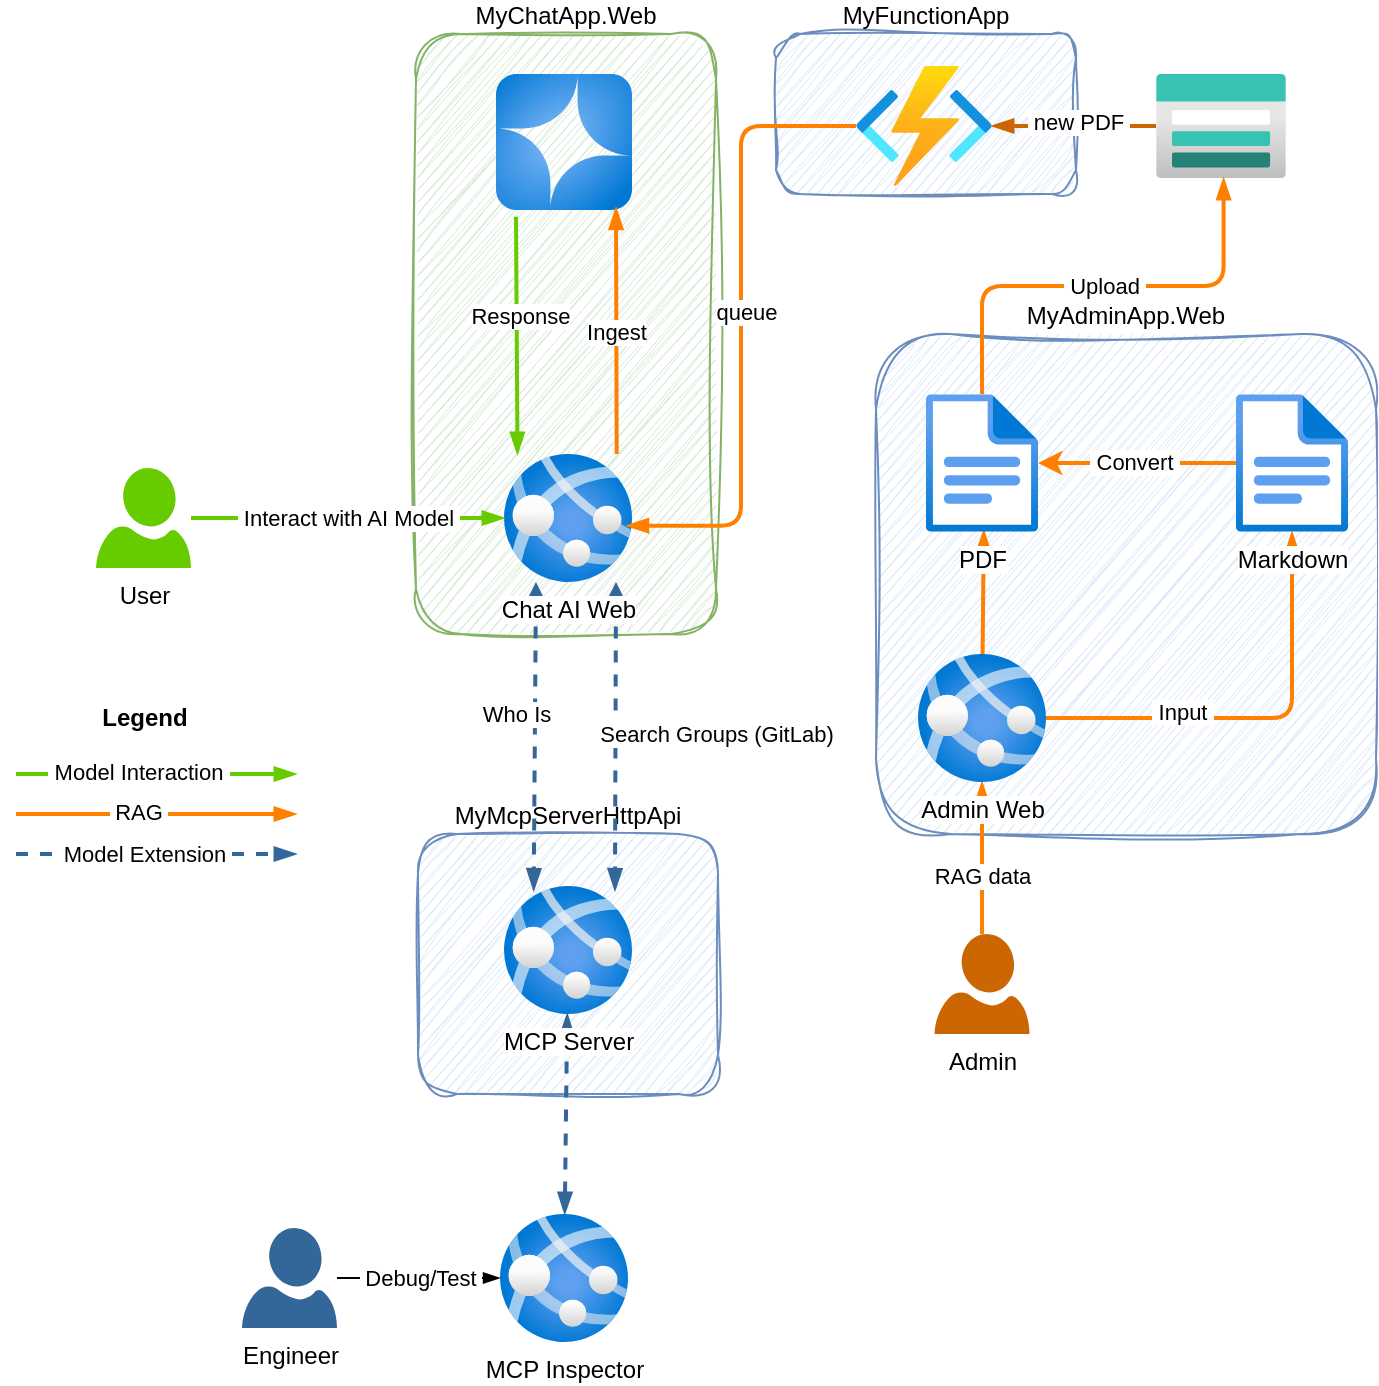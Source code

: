 <mxfile>
    <diagram id="BE8zAv00XU0xNEcX1kVY" name="hld">
        <mxGraphModel dx="1461" dy="1101" grid="0" gridSize="10" guides="1" tooltips="1" connect="1" arrows="1" fold="1" page="0" pageScale="1" pageWidth="850" pageHeight="1100" background="#ffffff" math="0" shadow="0">
            <root>
                <mxCell id="0"/>
                <mxCell id="1" parent="0"/>
                <mxCell id="48" value="MyFunctionApp" style="whiteSpace=wrap;html=1;verticalAlign=bottom;labelPosition=center;verticalLabelPosition=top;align=center;labelBackgroundColor=none;labelBorderColor=none;textShadow=0;strokeColor=#6c8ebf;rounded=1;glass=0;sketch=1;curveFitting=1;jiggle=2;fillColor=#dae8fc;" vertex="1" parent="1">
                    <mxGeometry x="220" y="10" width="150" height="80" as="geometry"/>
                </mxCell>
                <mxCell id="47" value="MyMcpServerHttpApi" style="whiteSpace=wrap;html=1;verticalAlign=bottom;labelPosition=center;verticalLabelPosition=top;align=center;labelBackgroundColor=none;labelBorderColor=none;textShadow=0;strokeColor=#6c8ebf;rounded=1;glass=0;sketch=1;curveFitting=1;jiggle=2;fillColor=#dae8fc;" vertex="1" parent="1">
                    <mxGeometry x="41" y="410" width="150" height="130" as="geometry"/>
                </mxCell>
                <mxCell id="46" value="MyChatApp.Web" style="whiteSpace=wrap;html=1;verticalAlign=bottom;labelPosition=center;verticalLabelPosition=top;align=center;labelBackgroundColor=none;labelBorderColor=none;textShadow=0;strokeColor=#82b366;rounded=1;glass=0;sketch=1;curveFitting=1;jiggle=2;fillColor=#d5e8d4;" vertex="1" parent="1">
                    <mxGeometry x="40" y="10" width="150" height="300" as="geometry"/>
                </mxCell>
                <mxCell id="45" value="MyAdminApp.Web" style="whiteSpace=wrap;html=1;verticalAlign=bottom;labelPosition=center;verticalLabelPosition=top;align=center;labelBackgroundColor=none;labelBorderColor=none;textShadow=0;strokeColor=#6c8ebf;rounded=1;glass=0;sketch=1;curveFitting=1;jiggle=2;fillColor=#dae8fc;" vertex="1" parent="1">
                    <mxGeometry x="270" y="160" width="250" height="250" as="geometry"/>
                </mxCell>
                <mxCell id="33" style="edgeStyle=none;html=1;endArrow=blockThin;endFill=1;strokeColor=#FF8000;strokeWidth=2;" edge="1" parent="1" source="32" target="5">
                    <mxGeometry relative="1" as="geometry"/>
                </mxCell>
                <mxCell id="34" value="RAG data" style="edgeLabel;html=1;align=center;verticalAlign=middle;resizable=0;points=[];" vertex="1" connectable="0" parent="33">
                    <mxGeometry x="-0.041" y="1" relative="1" as="geometry">
                        <mxPoint x="1" y="7" as="offset"/>
                    </mxGeometry>
                </mxCell>
                <mxCell id="31" style="edgeStyle=none;html=1;startArrow=blockThin;startFill=1;endArrow=blockThin;endFill=1;strokeWidth=2;strokeColor=#336699;dashed=1;" edge="1" parent="1" source="28" target="22">
                    <mxGeometry relative="1" as="geometry"/>
                </mxCell>
                <mxCell id="10" style="edgeStyle=none;html=1;entryX=0.516;entryY=0.986;entryDx=0;entryDy=0;entryPerimeter=0;endArrow=blockThin;endFill=1;strokeColor=#FF8000;strokeWidth=2;" edge="1" parent="1" source="5" target="8">
                    <mxGeometry relative="1" as="geometry"/>
                </mxCell>
                <mxCell id="25" value="Search Groups (GitLab)" style="edgeStyle=none;html=1;startArrow=block;startFill=1;endArrow=blockThin;endFill=1;strokeWidth=2;strokeColor=#336699;dashed=1;entryX=0.867;entryY=0.034;entryDx=0;entryDy=0;entryPerimeter=0;" edge="1" parent="1" target="22">
                    <mxGeometry x="-0.016" y="50" relative="1" as="geometry">
                        <mxPoint x="140" y="284" as="sourcePoint"/>
                        <mxPoint x="140" y="410" as="targetPoint"/>
                        <mxPoint as="offset"/>
                    </mxGeometry>
                </mxCell>
                <mxCell id="2" value="" style="image;aspect=fixed;html=1;points=[];align=center;fontSize=12;image=img/lib/azure2/iot/Function_Apps.svg;" vertex="1" parent="1">
                    <mxGeometry x="260" y="26" width="68" height="60" as="geometry"/>
                </mxCell>
                <mxCell id="15" style="edgeStyle=none;html=1;endArrow=blockThin;endFill=1;strokeWidth=2;strokeColor=#CC6600;" edge="1" parent="1" source="3" target="2">
                    <mxGeometry relative="1" as="geometry">
                        <mxPoint x="385.0" y="56" as="targetPoint"/>
                    </mxGeometry>
                </mxCell>
                <mxCell id="18" value="&amp;nbsp;new PDF&amp;nbsp;" style="edgeLabel;html=1;align=center;verticalAlign=middle;resizable=0;points=[];" vertex="1" connectable="0" parent="15">
                    <mxGeometry x="-0.033" y="-2" relative="1" as="geometry">
                        <mxPoint as="offset"/>
                    </mxGeometry>
                </mxCell>
                <mxCell id="3" value="" style="image;aspect=fixed;html=1;points=[];align=center;fontSize=12;image=img/lib/azure2/storage/Storage_Accounts.svg;" vertex="1" parent="1">
                    <mxGeometry x="410" y="30" width="65" height="52" as="geometry"/>
                </mxCell>
                <mxCell id="23" value="Who Is" style="edgeStyle=none;html=1;startArrow=block;startFill=1;endArrow=blockThin;endFill=1;strokeWidth=2;strokeColor=#336699;dashed=1;entryX=0.232;entryY=0.034;entryDx=0;entryDy=0;entryPerimeter=0;" edge="1" parent="1" target="22">
                    <mxGeometry x="-0.143" y="-10" relative="1" as="geometry">
                        <mxPoint x="100" y="284" as="sourcePoint"/>
                        <mxPoint x="100" y="410.0" as="targetPoint"/>
                        <mxPoint as="offset"/>
                    </mxGeometry>
                </mxCell>
                <mxCell id="4" value="Chat AI Web" style="image;aspect=fixed;html=1;points=[];align=center;fontSize=12;image=img/lib/azure2/compute/App_Services.svg;" vertex="1" parent="1">
                    <mxGeometry x="84" y="220" width="64" height="64" as="geometry"/>
                </mxCell>
                <mxCell id="13" style="edgeStyle=orthogonalEdgeStyle;html=1;endArrow=blockThin;endFill=1;strokeColor=#FF8000;strokeWidth=2;" edge="1" parent="1" source="5" target="9">
                    <mxGeometry relative="1" as="geometry"/>
                </mxCell>
                <mxCell id="14" value="&amp;nbsp;Input&amp;nbsp;" style="edgeLabel;html=1;align=center;verticalAlign=middle;resizable=0;points=[];" vertex="1" connectable="0" parent="13">
                    <mxGeometry x="-0.375" y="3" relative="1" as="geometry">
                        <mxPoint as="offset"/>
                    </mxGeometry>
                </mxCell>
                <mxCell id="5" value="Admin Web" style="image;aspect=fixed;html=1;points=[];align=center;fontSize=12;image=img/lib/azure2/compute/App_Services.svg;" vertex="1" parent="1">
                    <mxGeometry x="291" y="320" width="64" height="64" as="geometry"/>
                </mxCell>
                <mxCell id="7" value="" style="image;aspect=fixed;html=1;points=[];align=center;fontSize=12;image=img/lib/azure2/ai_machine_learning/Azure_OpenAI.svg;" vertex="1" parent="1">
                    <mxGeometry x="80" y="30" width="68" height="68" as="geometry"/>
                </mxCell>
                <mxCell id="8" value="PDF" style="image;aspect=fixed;html=1;points=[];align=center;fontSize=12;image=img/lib/azure2/general/File.svg;" vertex="1" parent="1">
                    <mxGeometry x="295" y="190" width="56.0" height="69" as="geometry"/>
                </mxCell>
                <mxCell id="12" style="edgeStyle=none;html=1;strokeColor=#FF8000;strokeWidth=2;" edge="1" parent="1" source="9" target="8">
                    <mxGeometry relative="1" as="geometry"/>
                </mxCell>
                <mxCell id="27" value="&amp;nbsp;Convert&amp;nbsp;" style="edgeLabel;html=1;align=center;verticalAlign=middle;resizable=0;points=[];" vertex="1" connectable="0" parent="12">
                    <mxGeometry x="0.037" y="-1" relative="1" as="geometry">
                        <mxPoint as="offset"/>
                    </mxGeometry>
                </mxCell>
                <mxCell id="9" value="Markdown" style="image;aspect=fixed;html=1;points=[];align=center;fontSize=12;image=img/lib/azure2/general/File.svg;" vertex="1" parent="1">
                    <mxGeometry x="450" y="190" width="56.0" height="69" as="geometry"/>
                </mxCell>
                <mxCell id="11" value="&amp;nbsp;Upload&amp;nbsp;" style="edgeStyle=elbowEdgeStyle;html=1;entryX=0.52;entryY=1.001;entryDx=0;entryDy=0;entryPerimeter=0;elbow=vertical;endArrow=blockThin;endFill=1;strokeColor=#FF8000;strokeWidth=2;" edge="1" parent="1" source="8" target="3">
                    <mxGeometry relative="1" as="geometry"/>
                </mxCell>
                <mxCell id="16" style="edgeStyle=elbowEdgeStyle;html=1;entryX=0.959;entryY=0.56;entryDx=0;entryDy=0;entryPerimeter=0;endArrow=blockThin;endFill=1;strokeColor=#FF8000;strokeWidth=2;" edge="1" parent="1" source="2" target="4">
                    <mxGeometry relative="1" as="geometry"/>
                </mxCell>
                <mxCell id="17" value="queue" style="edgeLabel;html=1;align=center;verticalAlign=middle;resizable=0;points=[];" vertex="1" connectable="0" parent="16">
                    <mxGeometry x="-0.047" y="2" relative="1" as="geometry">
                        <mxPoint as="offset"/>
                    </mxGeometry>
                </mxCell>
                <mxCell id="19" value="Ingest" style="edgeStyle=none;html=1;entryX=0.611;entryY=0.984;entryDx=0;entryDy=0;entryPerimeter=0;endArrow=blockThin;endFill=1;strokeColor=#FF8000;strokeWidth=2;" edge="1" parent="1">
                    <mxGeometry relative="1" as="geometry">
                        <mxPoint x="140.357" y="220" as="sourcePoint"/>
                        <mxPoint x="139.998" y="96.912" as="targetPoint"/>
                    </mxGeometry>
                </mxCell>
                <mxCell id="20" style="edgeStyle=none;html=1;entryX=0.39;entryY=-0.052;entryDx=0;entryDy=0;entryPerimeter=0;endArrow=blockThin;endFill=1;strokeColor=#66CC00;strokeWidth=2;" edge="1" parent="1">
                    <mxGeometry relative="1" as="geometry">
                        <mxPoint x="90.004" y="101.33" as="sourcePoint"/>
                        <mxPoint x="90.75" y="220.002" as="targetPoint"/>
                    </mxGeometry>
                </mxCell>
                <mxCell id="21" value="Response" style="edgeLabel;html=1;align=center;verticalAlign=middle;resizable=0;points=[];" vertex="1" connectable="0" parent="20">
                    <mxGeometry x="-0.172" y="1" relative="1" as="geometry">
                        <mxPoint as="offset"/>
                    </mxGeometry>
                </mxCell>
                <mxCell id="22" value="MCP Server" style="image;aspect=fixed;html=1;points=[];align=center;fontSize=12;image=img/lib/azure2/compute/App_Services.svg;" vertex="1" parent="1">
                    <mxGeometry x="84" y="436" width="64" height="64" as="geometry"/>
                </mxCell>
                <mxCell id="28" value="MCP Inspector" style="image;aspect=fixed;html=1;points=[];align=center;fontSize=12;image=img/lib/azure2/compute/App_Services.svg;" vertex="1" parent="1">
                    <mxGeometry x="82" y="600" width="64" height="64" as="geometry"/>
                </mxCell>
                <mxCell id="30" value="&amp;nbsp;Debug/Test&amp;nbsp;" style="edgeStyle=none;html=1;endArrow=blockThin;endFill=1;" edge="1" parent="1" source="29" target="28">
                    <mxGeometry relative="1" as="geometry"/>
                </mxCell>
                <mxCell id="29" value="Engineer" style="verticalLabelPosition=bottom;html=1;verticalAlign=top;align=center;strokeColor=none;fillColor=#336699;shape=mxgraph.azure.user;" vertex="1" parent="1">
                    <mxGeometry x="-47" y="607" width="47.5" height="50" as="geometry"/>
                </mxCell>
                <mxCell id="32" value="Admin" style="verticalLabelPosition=bottom;html=1;verticalAlign=top;align=center;strokeColor=none;fillColor=#CC6600;shape=mxgraph.azure.user;" vertex="1" parent="1">
                    <mxGeometry x="299.25" y="460" width="47.5" height="50" as="geometry"/>
                </mxCell>
                <mxCell id="36" value="&amp;nbsp;Interact with AI Model&amp;nbsp;" style="edgeStyle=none;html=1;endArrow=blockThin;endFill=1;strokeColor=#66CC00;strokeWidth=2;" edge="1" parent="1">
                    <mxGeometry relative="1" as="geometry">
                        <mxPoint x="-72.5" y="252" as="sourcePoint"/>
                        <mxPoint x="84.0" y="252.0" as="targetPoint"/>
                    </mxGeometry>
                </mxCell>
                <mxCell id="35" value="User" style="verticalLabelPosition=bottom;html=1;verticalAlign=top;align=center;strokeColor=none;fillColor=#66CC00;shape=mxgraph.azure.user;" vertex="1" parent="1">
                    <mxGeometry x="-120" y="227" width="47.5" height="50" as="geometry"/>
                </mxCell>
                <mxCell id="37" value="" style="edgeStyle=none;orthogonalLoop=1;jettySize=auto;html=1;strokeColor=#FF8000;strokeWidth=2;endArrow=blockThin;endFill=1;" edge="1" parent="1">
                    <mxGeometry width="100" relative="1" as="geometry">
                        <mxPoint x="-160" y="400" as="sourcePoint"/>
                        <mxPoint x="-20" y="400" as="targetPoint"/>
                        <Array as="points"/>
                    </mxGeometry>
                </mxCell>
                <mxCell id="38" value="&amp;nbsp;RAG&amp;nbsp;" style="edgeLabel;html=1;align=center;verticalAlign=middle;resizable=0;points=[];" vertex="1" connectable="0" parent="37">
                    <mxGeometry x="-0.128" y="1" relative="1" as="geometry">
                        <mxPoint as="offset"/>
                    </mxGeometry>
                </mxCell>
                <mxCell id="39" value="" style="edgeStyle=none;orthogonalLoop=1;jettySize=auto;html=1;strokeColor=#336699;strokeWidth=2;endArrow=blockThin;endFill=1;dashed=1;" edge="1" parent="1">
                    <mxGeometry width="100" relative="1" as="geometry">
                        <mxPoint x="-160" y="420" as="sourcePoint"/>
                        <mxPoint x="-20" y="420" as="targetPoint"/>
                        <Array as="points"/>
                    </mxGeometry>
                </mxCell>
                <mxCell id="40" value="&lt;span style=&quot;color: rgb(0, 0, 0);&quot;&gt;&amp;nbsp;Model Extension&amp;nbsp;&lt;/span&gt;" style="edgeLabel;html=1;align=center;verticalAlign=middle;resizable=0;points=[];" vertex="1" connectable="0" parent="39">
                    <mxGeometry x="-0.128" y="1" relative="1" as="geometry">
                        <mxPoint x="3" y="1" as="offset"/>
                    </mxGeometry>
                </mxCell>
                <mxCell id="43" value="" style="edgeStyle=none;orthogonalLoop=1;jettySize=auto;html=1;strokeColor=#66CC00;strokeWidth=2;endArrow=blockThin;endFill=1;" edge="1" parent="1">
                    <mxGeometry width="100" relative="1" as="geometry">
                        <mxPoint x="-160" y="380" as="sourcePoint"/>
                        <mxPoint x="-20" y="380" as="targetPoint"/>
                        <Array as="points"/>
                    </mxGeometry>
                </mxCell>
                <mxCell id="44" value="&amp;nbsp;Model Interaction&amp;nbsp;" style="edgeLabel;html=1;align=center;verticalAlign=middle;resizable=0;points=[];" vertex="1" connectable="0" parent="43">
                    <mxGeometry x="-0.128" y="1" relative="1" as="geometry">
                        <mxPoint as="offset"/>
                    </mxGeometry>
                </mxCell>
                <mxCell id="49" value="Legend" style="text;html=1;align=center;verticalAlign=middle;resizable=0;points=[];autosize=1;strokeColor=none;fillColor=none;fontStyle=1" vertex="1" parent="1">
                    <mxGeometry x="-125.25" y="339" width="58" height="26" as="geometry"/>
                </mxCell>
            </root>
        </mxGraphModel>
    </diagram>
</mxfile>